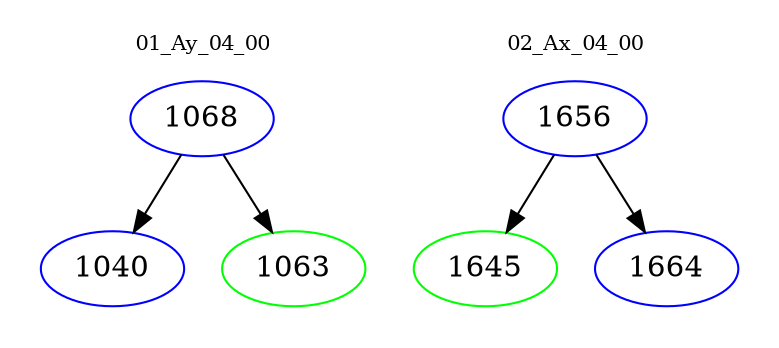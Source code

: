 digraph{
subgraph cluster_0 {
color = white
label = "01_Ay_04_00";
fontsize=10;
T0_1068 [label="1068", color="blue"]
T0_1068 -> T0_1040 [color="black"]
T0_1040 [label="1040", color="blue"]
T0_1068 -> T0_1063 [color="black"]
T0_1063 [label="1063", color="green"]
}
subgraph cluster_1 {
color = white
label = "02_Ax_04_00";
fontsize=10;
T1_1656 [label="1656", color="blue"]
T1_1656 -> T1_1645 [color="black"]
T1_1645 [label="1645", color="green"]
T1_1656 -> T1_1664 [color="black"]
T1_1664 [label="1664", color="blue"]
}
}
